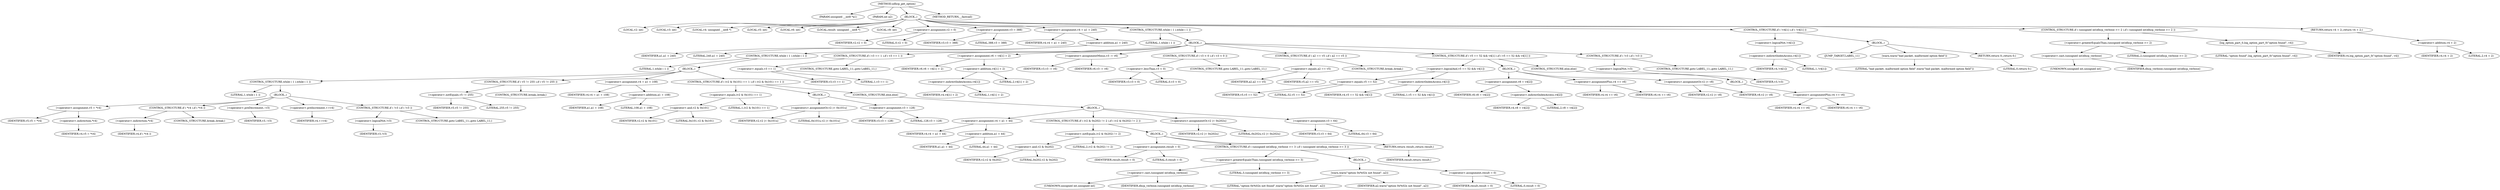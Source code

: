 digraph udhcp_get_option {  
"1000108" [label = "(METHOD,udhcp_get_option)" ]
"1000109" [label = "(PARAM,unsigned __int8 *a1)" ]
"1000110" [label = "(PARAM,int a2)" ]
"1000111" [label = "(BLOCK,,)" ]
"1000112" [label = "(LOCAL,v2: int)" ]
"1000113" [label = "(LOCAL,v3: int)" ]
"1000114" [label = "(LOCAL,v4: unsigned __int8 *)" ]
"1000115" [label = "(LOCAL,v5: int)" ]
"1000116" [label = "(LOCAL,v6: int)" ]
"1000117" [label = "(LOCAL,result: unsigned __int8 *)" ]
"1000118" [label = "(LOCAL,v8: int)" ]
"1000119" [label = "(<operator>.assignment,v2 = 0)" ]
"1000120" [label = "(IDENTIFIER,v2,v2 = 0)" ]
"1000121" [label = "(LITERAL,0,v2 = 0)" ]
"1000122" [label = "(<operator>.assignment,v3 = 388)" ]
"1000123" [label = "(IDENTIFIER,v3,v3 = 388)" ]
"1000124" [label = "(LITERAL,388,v3 = 388)" ]
"1000125" [label = "(<operator>.assignment,v4 = a1 + 240)" ]
"1000126" [label = "(IDENTIFIER,v4,v4 = a1 + 240)" ]
"1000127" [label = "(<operator>.addition,a1 + 240)" ]
"1000128" [label = "(IDENTIFIER,a1,a1 + 240)" ]
"1000129" [label = "(LITERAL,240,a1 + 240)" ]
"1000130" [label = "(CONTROL_STRUCTURE,while ( 1 ),while ( 1 ))" ]
"1000131" [label = "(LITERAL,1,while ( 1 ))" ]
"1000132" [label = "(BLOCK,,)" ]
"1000133" [label = "(CONTROL_STRUCTURE,while ( 1 ),while ( 1 ))" ]
"1000134" [label = "(LITERAL,1,while ( 1 ))" ]
"1000135" [label = "(BLOCK,,)" ]
"1000136" [label = "(CONTROL_STRUCTURE,while ( 1 ),while ( 1 ))" ]
"1000137" [label = "(LITERAL,1,while ( 1 ))" ]
"1000138" [label = "(BLOCK,,)" ]
"1000139" [label = "(<operator>.assignment,v5 = *v4)" ]
"1000140" [label = "(IDENTIFIER,v5,v5 = *v4)" ]
"1000141" [label = "(<operator>.indirection,*v4)" ]
"1000142" [label = "(IDENTIFIER,v4,v5 = *v4)" ]
"1000143" [label = "(CONTROL_STRUCTURE,if ( *v4 ),if ( *v4 ))" ]
"1000144" [label = "(<operator>.indirection,*v4)" ]
"1000145" [label = "(IDENTIFIER,v4,if ( *v4 ))" ]
"1000146" [label = "(CONTROL_STRUCTURE,break;,break;)" ]
"1000147" [label = "(<operator>.preDecrement,--v3)" ]
"1000148" [label = "(IDENTIFIER,v3,--v3)" ]
"1000149" [label = "(<operator>.preIncrement,++v4)" ]
"1000150" [label = "(IDENTIFIER,v4,++v4)" ]
"1000151" [label = "(CONTROL_STRUCTURE,if ( !v3 ),if ( !v3 ))" ]
"1000152" [label = "(<operator>.logicalNot,!v3)" ]
"1000153" [label = "(IDENTIFIER,v3,!v3)" ]
"1000154" [label = "(CONTROL_STRUCTURE,goto LABEL_11;,goto LABEL_11;)" ]
"1000155" [label = "(CONTROL_STRUCTURE,if ( v5 != 255 ),if ( v5 != 255 ))" ]
"1000156" [label = "(<operator>.notEquals,v5 != 255)" ]
"1000157" [label = "(IDENTIFIER,v5,v5 != 255)" ]
"1000158" [label = "(LITERAL,255,v5 != 255)" ]
"1000159" [label = "(CONTROL_STRUCTURE,break;,break;)" ]
"1000160" [label = "(<operator>.assignment,v4 = a1 + 108)" ]
"1000161" [label = "(IDENTIFIER,v4,v4 = a1 + 108)" ]
"1000162" [label = "(<operator>.addition,a1 + 108)" ]
"1000163" [label = "(IDENTIFIER,a1,a1 + 108)" ]
"1000164" [label = "(LITERAL,108,a1 + 108)" ]
"1000165" [label = "(CONTROL_STRUCTURE,if ( (v2 & 0x101) == 1 ),if ( (v2 & 0x101) == 1 ))" ]
"1000166" [label = "(<operator>.equals,(v2 & 0x101) == 1)" ]
"1000167" [label = "(<operator>.and,v2 & 0x101)" ]
"1000168" [label = "(IDENTIFIER,v2,v2 & 0x101)" ]
"1000169" [label = "(LITERAL,0x101,v2 & 0x101)" ]
"1000170" [label = "(LITERAL,1,(v2 & 0x101) == 1)" ]
"1000171" [label = "(BLOCK,,)" ]
"1000172" [label = "(<operators>.assignmentOr,v2 |= 0x101u)" ]
"1000173" [label = "(IDENTIFIER,v2,v2 |= 0x101u)" ]
"1000174" [label = "(LITERAL,0x101u,v2 |= 0x101u)" ]
"1000175" [label = "(<operator>.assignment,v3 = 128)" ]
"1000176" [label = "(IDENTIFIER,v3,v3 = 128)" ]
"1000177" [label = "(LITERAL,128,v3 = 128)" ]
"1000178" [label = "(CONTROL_STRUCTURE,else,else)" ]
"1000179" [label = "(BLOCK,,)" ]
"1000180" [label = "(<operator>.assignment,v4 = a1 + 44)" ]
"1000181" [label = "(IDENTIFIER,v4,v4 = a1 + 44)" ]
"1000182" [label = "(<operator>.addition,a1 + 44)" ]
"1000183" [label = "(IDENTIFIER,a1,a1 + 44)" ]
"1000184" [label = "(LITERAL,44,a1 + 44)" ]
"1000185" [label = "(CONTROL_STRUCTURE,if ( (v2 & 0x202) != 2 ),if ( (v2 & 0x202) != 2 ))" ]
"1000186" [label = "(<operator>.notEquals,(v2 & 0x202) != 2)" ]
"1000187" [label = "(<operator>.and,v2 & 0x202)" ]
"1000188" [label = "(IDENTIFIER,v2,v2 & 0x202)" ]
"1000189" [label = "(LITERAL,0x202,v2 & 0x202)" ]
"1000190" [label = "(LITERAL,2,(v2 & 0x202) != 2)" ]
"1000191" [label = "(BLOCK,,)" ]
"1000192" [label = "(<operator>.assignment,result = 0)" ]
"1000193" [label = "(IDENTIFIER,result,result = 0)" ]
"1000194" [label = "(LITERAL,0,result = 0)" ]
"1000195" [label = "(CONTROL_STRUCTURE,if ( (unsigned int)dhcp_verbose >= 3 ),if ( (unsigned int)dhcp_verbose >= 3 ))" ]
"1000196" [label = "(<operator>.greaterEqualsThan,(unsigned int)dhcp_verbose >= 3)" ]
"1000197" [label = "(<operator>.cast,(unsigned int)dhcp_verbose)" ]
"1000198" [label = "(UNKNOWN,unsigned int,unsigned int)" ]
"1000199" [label = "(IDENTIFIER,dhcp_verbose,(unsigned int)dhcp_verbose)" ]
"1000200" [label = "(LITERAL,3,(unsigned int)dhcp_verbose >= 3)" ]
"1000201" [label = "(BLOCK,,)" ]
"1000202" [label = "(warn,warn(\"option 0x%02x not found\", a2))" ]
"1000203" [label = "(LITERAL,\"option 0x%02x not found\",warn(\"option 0x%02x not found\", a2))" ]
"1000204" [label = "(IDENTIFIER,a2,warn(\"option 0x%02x not found\", a2))" ]
"1000205" [label = "(<operator>.assignment,result = 0)" ]
"1000206" [label = "(IDENTIFIER,result,result = 0)" ]
"1000207" [label = "(LITERAL,0,result = 0)" ]
"1000208" [label = "(RETURN,return result;,return result;)" ]
"1000209" [label = "(IDENTIFIER,result,return result;)" ]
"1000210" [label = "(<operators>.assignmentOr,v2 |= 0x202u)" ]
"1000211" [label = "(IDENTIFIER,v2,v2 |= 0x202u)" ]
"1000212" [label = "(LITERAL,0x202u,v2 |= 0x202u)" ]
"1000213" [label = "(<operator>.assignment,v3 = 64)" ]
"1000214" [label = "(IDENTIFIER,v3,v3 = 64)" ]
"1000215" [label = "(LITERAL,64,v3 = 64)" ]
"1000216" [label = "(CONTROL_STRUCTURE,if ( v3 == 1 ),if ( v3 == 1 ))" ]
"1000217" [label = "(<operator>.equals,v3 == 1)" ]
"1000218" [label = "(IDENTIFIER,v3,v3 == 1)" ]
"1000219" [label = "(LITERAL,1,v3 == 1)" ]
"1000220" [label = "(CONTROL_STRUCTURE,goto LABEL_11;,goto LABEL_11;)" ]
"1000221" [label = "(<operator>.assignment,v6 = v4[1] + 2)" ]
"1000222" [label = "(IDENTIFIER,v6,v6 = v4[1] + 2)" ]
"1000223" [label = "(<operator>.addition,v4[1] + 2)" ]
"1000224" [label = "(<operator>.indirectIndexAccess,v4[1])" ]
"1000225" [label = "(IDENTIFIER,v4,v4[1] + 2)" ]
"1000226" [label = "(LITERAL,1,v4[1] + 2)" ]
"1000227" [label = "(LITERAL,2,v4[1] + 2)" ]
"1000228" [label = "(<operator>.assignmentMinus,v3 -= v6)" ]
"1000229" [label = "(IDENTIFIER,v3,v3 -= v6)" ]
"1000230" [label = "(IDENTIFIER,v6,v3 -= v6)" ]
"1000231" [label = "(CONTROL_STRUCTURE,if ( v3 < 0 ),if ( v3 < 0 ))" ]
"1000232" [label = "(<operator>.lessThan,v3 < 0)" ]
"1000233" [label = "(IDENTIFIER,v3,v3 < 0)" ]
"1000234" [label = "(LITERAL,0,v3 < 0)" ]
"1000235" [label = "(CONTROL_STRUCTURE,goto LABEL_11;,goto LABEL_11;)" ]
"1000236" [label = "(CONTROL_STRUCTURE,if ( a2 == v5 ),if ( a2 == v5 ))" ]
"1000237" [label = "(<operator>.equals,a2 == v5)" ]
"1000238" [label = "(IDENTIFIER,a2,a2 == v5)" ]
"1000239" [label = "(IDENTIFIER,v5,a2 == v5)" ]
"1000240" [label = "(CONTROL_STRUCTURE,break;,break;)" ]
"1000241" [label = "(CONTROL_STRUCTURE,if ( v5 == 52 && v4[1] ),if ( v5 == 52 && v4[1] ))" ]
"1000242" [label = "(<operator>.logicalAnd,v5 == 52 && v4[1])" ]
"1000243" [label = "(<operator>.equals,v5 == 52)" ]
"1000244" [label = "(IDENTIFIER,v5,v5 == 52)" ]
"1000245" [label = "(LITERAL,52,v5 == 52)" ]
"1000246" [label = "(<operator>.indirectIndexAccess,v4[1])" ]
"1000247" [label = "(IDENTIFIER,v4,v5 == 52 && v4[1])" ]
"1000248" [label = "(LITERAL,1,v5 == 52 && v4[1])" ]
"1000249" [label = "(BLOCK,,)" ]
"1000250" [label = "(<operator>.assignment,v8 = v4[2])" ]
"1000251" [label = "(IDENTIFIER,v8,v8 = v4[2])" ]
"1000252" [label = "(<operator>.indirectIndexAccess,v4[2])" ]
"1000253" [label = "(IDENTIFIER,v4,v8 = v4[2])" ]
"1000254" [label = "(LITERAL,2,v8 = v4[2])" ]
"1000255" [label = "(<operator>.assignmentPlus,v4 += v6)" ]
"1000256" [label = "(IDENTIFIER,v4,v4 += v6)" ]
"1000257" [label = "(IDENTIFIER,v6,v4 += v6)" ]
"1000258" [label = "(<operators>.assignmentOr,v2 |= v8)" ]
"1000259" [label = "(IDENTIFIER,v2,v2 |= v8)" ]
"1000260" [label = "(IDENTIFIER,v8,v2 |= v8)" ]
"1000261" [label = "(CONTROL_STRUCTURE,else,else)" ]
"1000262" [label = "(BLOCK,,)" ]
"1000263" [label = "(<operator>.assignmentPlus,v4 += v6)" ]
"1000264" [label = "(IDENTIFIER,v4,v4 += v6)" ]
"1000265" [label = "(IDENTIFIER,v6,v4 += v6)" ]
"1000266" [label = "(CONTROL_STRUCTURE,if ( !v3 ),if ( !v3 ))" ]
"1000267" [label = "(<operator>.logicalNot,!v3)" ]
"1000268" [label = "(IDENTIFIER,v3,!v3)" ]
"1000269" [label = "(CONTROL_STRUCTURE,goto LABEL_11;,goto LABEL_11;)" ]
"1000270" [label = "(CONTROL_STRUCTURE,if ( !v4[1] ),if ( !v4[1] ))" ]
"1000271" [label = "(<operator>.logicalNot,!v4[1])" ]
"1000272" [label = "(<operator>.indirectIndexAccess,v4[1])" ]
"1000273" [label = "(IDENTIFIER,v4,!v4[1])" ]
"1000274" [label = "(LITERAL,1,!v4[1])" ]
"1000275" [label = "(BLOCK,,)" ]
"1000276" [label = "(JUMP_TARGET,LABEL_11)" ]
"1000277" [label = "(warn,warn(\"bad packet, malformed option field\"))" ]
"1000278" [label = "(LITERAL,\"bad packet, malformed option field\",warn(\"bad packet, malformed option field\"))" ]
"1000279" [label = "(RETURN,return 0;,return 0;)" ]
"1000280" [label = "(LITERAL,0,return 0;)" ]
"1000281" [label = "(CONTROL_STRUCTURE,if ( (unsigned int)dhcp_verbose >= 2 ),if ( (unsigned int)dhcp_verbose >= 2 ))" ]
"1000282" [label = "(<operator>.greaterEqualsThan,(unsigned int)dhcp_verbose >= 2)" ]
"1000283" [label = "(<operator>.cast,(unsigned int)dhcp_verbose)" ]
"1000284" [label = "(UNKNOWN,unsigned int,unsigned int)" ]
"1000285" [label = "(IDENTIFIER,dhcp_verbose,(unsigned int)dhcp_verbose)" ]
"1000286" [label = "(LITERAL,2,(unsigned int)dhcp_verbose >= 2)" ]
"1000287" [label = "(log_option_part_0,log_option_part_0(\"option found\", v4))" ]
"1000288" [label = "(LITERAL,\"option found\",log_option_part_0(\"option found\", v4))" ]
"1000289" [label = "(IDENTIFIER,v4,log_option_part_0(\"option found\", v4))" ]
"1000290" [label = "(RETURN,return v4 + 2;,return v4 + 2;)" ]
"1000291" [label = "(<operator>.addition,v4 + 2)" ]
"1000292" [label = "(IDENTIFIER,v4,v4 + 2)" ]
"1000293" [label = "(LITERAL,2,v4 + 2)" ]
"1000294" [label = "(METHOD_RETURN,__fastcall)" ]
  "1000108" -> "1000109" 
  "1000108" -> "1000110" 
  "1000108" -> "1000111" 
  "1000108" -> "1000294" 
  "1000111" -> "1000112" 
  "1000111" -> "1000113" 
  "1000111" -> "1000114" 
  "1000111" -> "1000115" 
  "1000111" -> "1000116" 
  "1000111" -> "1000117" 
  "1000111" -> "1000118" 
  "1000111" -> "1000119" 
  "1000111" -> "1000122" 
  "1000111" -> "1000125" 
  "1000111" -> "1000130" 
  "1000111" -> "1000270" 
  "1000111" -> "1000281" 
  "1000111" -> "1000290" 
  "1000119" -> "1000120" 
  "1000119" -> "1000121" 
  "1000122" -> "1000123" 
  "1000122" -> "1000124" 
  "1000125" -> "1000126" 
  "1000125" -> "1000127" 
  "1000127" -> "1000128" 
  "1000127" -> "1000129" 
  "1000130" -> "1000131" 
  "1000130" -> "1000132" 
  "1000132" -> "1000133" 
  "1000132" -> "1000216" 
  "1000132" -> "1000221" 
  "1000132" -> "1000228" 
  "1000132" -> "1000231" 
  "1000132" -> "1000236" 
  "1000132" -> "1000241" 
  "1000132" -> "1000266" 
  "1000133" -> "1000134" 
  "1000133" -> "1000135" 
  "1000135" -> "1000136" 
  "1000135" -> "1000155" 
  "1000135" -> "1000160" 
  "1000135" -> "1000165" 
  "1000136" -> "1000137" 
  "1000136" -> "1000138" 
  "1000138" -> "1000139" 
  "1000138" -> "1000143" 
  "1000138" -> "1000147" 
  "1000138" -> "1000149" 
  "1000138" -> "1000151" 
  "1000139" -> "1000140" 
  "1000139" -> "1000141" 
  "1000141" -> "1000142" 
  "1000143" -> "1000144" 
  "1000143" -> "1000146" 
  "1000144" -> "1000145" 
  "1000147" -> "1000148" 
  "1000149" -> "1000150" 
  "1000151" -> "1000152" 
  "1000151" -> "1000154" 
  "1000152" -> "1000153" 
  "1000155" -> "1000156" 
  "1000155" -> "1000159" 
  "1000156" -> "1000157" 
  "1000156" -> "1000158" 
  "1000160" -> "1000161" 
  "1000160" -> "1000162" 
  "1000162" -> "1000163" 
  "1000162" -> "1000164" 
  "1000165" -> "1000166" 
  "1000165" -> "1000171" 
  "1000165" -> "1000178" 
  "1000166" -> "1000167" 
  "1000166" -> "1000170" 
  "1000167" -> "1000168" 
  "1000167" -> "1000169" 
  "1000171" -> "1000172" 
  "1000171" -> "1000175" 
  "1000172" -> "1000173" 
  "1000172" -> "1000174" 
  "1000175" -> "1000176" 
  "1000175" -> "1000177" 
  "1000178" -> "1000179" 
  "1000179" -> "1000180" 
  "1000179" -> "1000185" 
  "1000179" -> "1000210" 
  "1000179" -> "1000213" 
  "1000180" -> "1000181" 
  "1000180" -> "1000182" 
  "1000182" -> "1000183" 
  "1000182" -> "1000184" 
  "1000185" -> "1000186" 
  "1000185" -> "1000191" 
  "1000186" -> "1000187" 
  "1000186" -> "1000190" 
  "1000187" -> "1000188" 
  "1000187" -> "1000189" 
  "1000191" -> "1000192" 
  "1000191" -> "1000195" 
  "1000191" -> "1000208" 
  "1000192" -> "1000193" 
  "1000192" -> "1000194" 
  "1000195" -> "1000196" 
  "1000195" -> "1000201" 
  "1000196" -> "1000197" 
  "1000196" -> "1000200" 
  "1000197" -> "1000198" 
  "1000197" -> "1000199" 
  "1000201" -> "1000202" 
  "1000201" -> "1000205" 
  "1000202" -> "1000203" 
  "1000202" -> "1000204" 
  "1000205" -> "1000206" 
  "1000205" -> "1000207" 
  "1000208" -> "1000209" 
  "1000210" -> "1000211" 
  "1000210" -> "1000212" 
  "1000213" -> "1000214" 
  "1000213" -> "1000215" 
  "1000216" -> "1000217" 
  "1000216" -> "1000220" 
  "1000217" -> "1000218" 
  "1000217" -> "1000219" 
  "1000221" -> "1000222" 
  "1000221" -> "1000223" 
  "1000223" -> "1000224" 
  "1000223" -> "1000227" 
  "1000224" -> "1000225" 
  "1000224" -> "1000226" 
  "1000228" -> "1000229" 
  "1000228" -> "1000230" 
  "1000231" -> "1000232" 
  "1000231" -> "1000235" 
  "1000232" -> "1000233" 
  "1000232" -> "1000234" 
  "1000236" -> "1000237" 
  "1000236" -> "1000240" 
  "1000237" -> "1000238" 
  "1000237" -> "1000239" 
  "1000241" -> "1000242" 
  "1000241" -> "1000249" 
  "1000241" -> "1000261" 
  "1000242" -> "1000243" 
  "1000242" -> "1000246" 
  "1000243" -> "1000244" 
  "1000243" -> "1000245" 
  "1000246" -> "1000247" 
  "1000246" -> "1000248" 
  "1000249" -> "1000250" 
  "1000249" -> "1000255" 
  "1000249" -> "1000258" 
  "1000250" -> "1000251" 
  "1000250" -> "1000252" 
  "1000252" -> "1000253" 
  "1000252" -> "1000254" 
  "1000255" -> "1000256" 
  "1000255" -> "1000257" 
  "1000258" -> "1000259" 
  "1000258" -> "1000260" 
  "1000261" -> "1000262" 
  "1000262" -> "1000263" 
  "1000263" -> "1000264" 
  "1000263" -> "1000265" 
  "1000266" -> "1000267" 
  "1000266" -> "1000269" 
  "1000267" -> "1000268" 
  "1000270" -> "1000271" 
  "1000270" -> "1000275" 
  "1000271" -> "1000272" 
  "1000272" -> "1000273" 
  "1000272" -> "1000274" 
  "1000275" -> "1000276" 
  "1000275" -> "1000277" 
  "1000275" -> "1000279" 
  "1000277" -> "1000278" 
  "1000279" -> "1000280" 
  "1000281" -> "1000282" 
  "1000281" -> "1000287" 
  "1000282" -> "1000283" 
  "1000282" -> "1000286" 
  "1000283" -> "1000284" 
  "1000283" -> "1000285" 
  "1000287" -> "1000288" 
  "1000287" -> "1000289" 
  "1000290" -> "1000291" 
  "1000291" -> "1000292" 
  "1000291" -> "1000293" 
}

